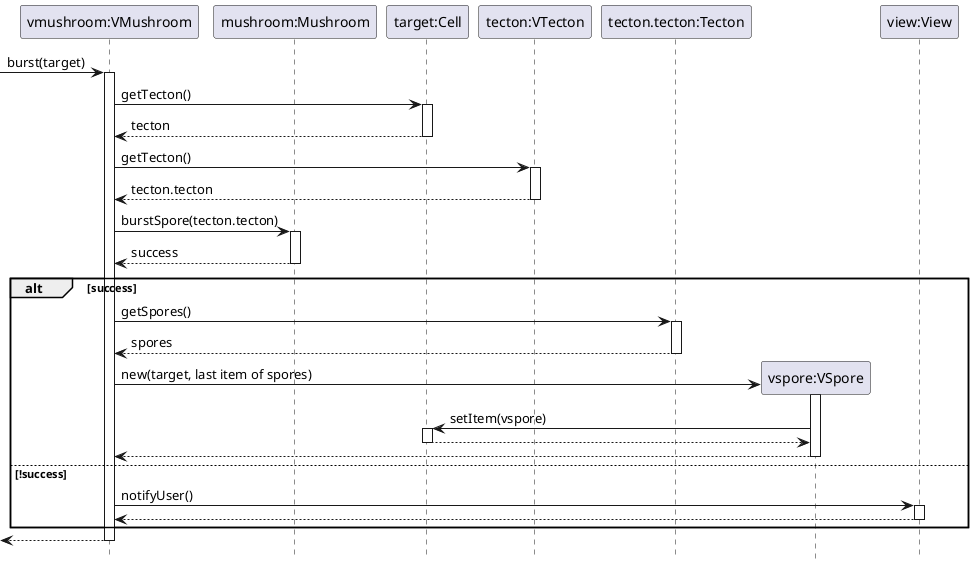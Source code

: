 @startuml burst
hide footbox

participant "vmushroom:VMushroom" as vmushroom
participant "mushroom:Mushroom" as mushroom
participant "target:Cell" as target

participant "tecton:VTecton" as vtecton
participant "tecton.tecton:Tecton" as tecton

participant "vspore:VSpore" as vspore

participant "view:View" as view

-> vmushroom : burst(target)
activate vmushroom
    vmushroom -> target : getTecton()
    activate target
    return tecton
    vmushroom -> vtecton : getTecton()
    activate vtecton
    return tecton.tecton
    vmushroom -> mushroom : burstSpore(tecton.tecton)
    activate mushroom
    return success
    alt success
        vmushroom -> tecton : getSpores()
        activate tecton
        return spores
        create vspore
        vmushroom -> vspore : new(target, last item of spores)
        activate vspore
            vspore -> target : setItem(vspore)
            activate target
            return
        return
    else !success
        vmushroom -> view : notifyUser()
        activate view
        return
    end
return
@enduml
